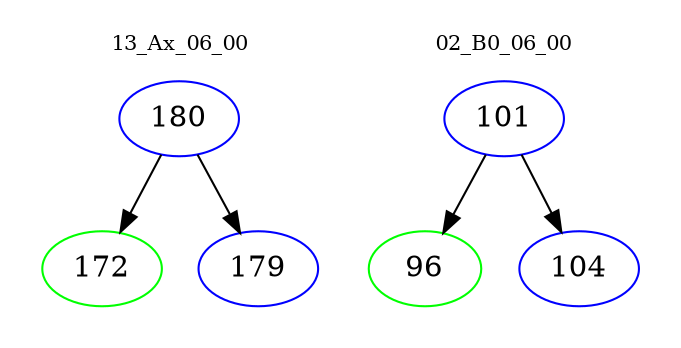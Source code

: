 digraph{
subgraph cluster_0 {
color = white
label = "13_Ax_06_00";
fontsize=10;
T0_180 [label="180", color="blue"]
T0_180 -> T0_172 [color="black"]
T0_172 [label="172", color="green"]
T0_180 -> T0_179 [color="black"]
T0_179 [label="179", color="blue"]
}
subgraph cluster_1 {
color = white
label = "02_B0_06_00";
fontsize=10;
T1_101 [label="101", color="blue"]
T1_101 -> T1_96 [color="black"]
T1_96 [label="96", color="green"]
T1_101 -> T1_104 [color="black"]
T1_104 [label="104", color="blue"]
}
}
